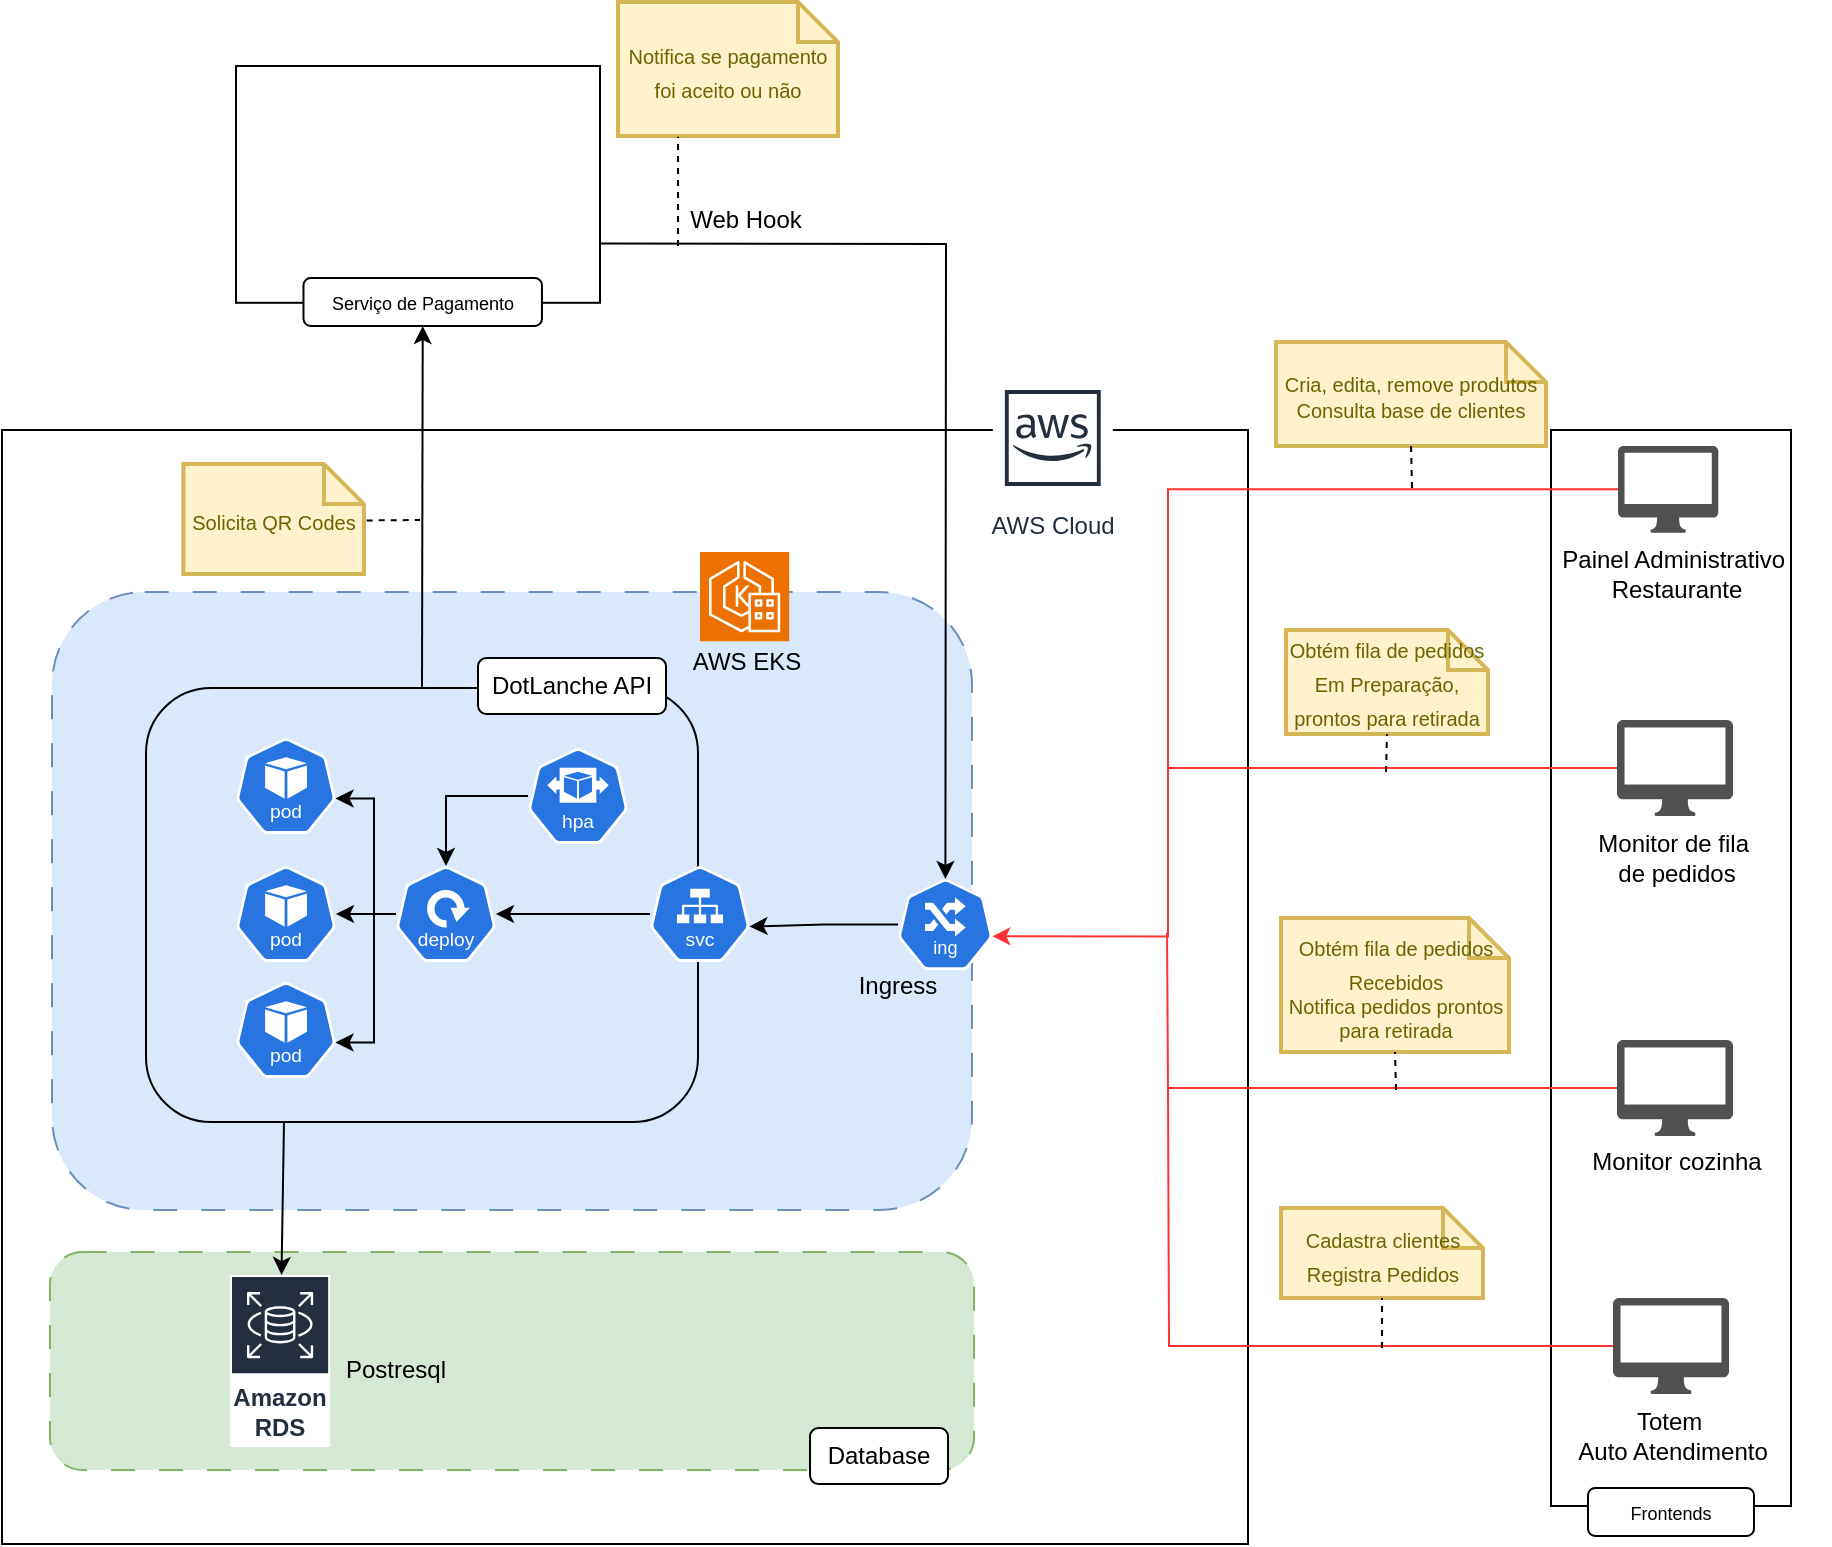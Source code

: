 <mxfile version="24.1.0" type="device">
  <diagram name="Página-1" id="f12rQNrZHXaHb9h9VWni">
    <mxGraphModel dx="1909" dy="1196" grid="0" gridSize="10" guides="1" tooltips="1" connect="1" arrows="1" fold="1" page="0" pageScale="1" pageWidth="827" pageHeight="1169" math="0" shadow="0">
      <root>
        <mxCell id="0" />
        <mxCell id="1" parent="0" />
        <mxCell id="J0Wj8NQT0n7v49P-LDNW-27" value="" style="rounded=0;whiteSpace=wrap;html=1;fillColor=none;" vertex="1" parent="1">
          <mxGeometry x="-353" y="-164" width="623" height="557" as="geometry" />
        </mxCell>
        <mxCell id="J0Wj8NQT0n7v49P-LDNW-114" value="" style="rounded=1;whiteSpace=wrap;html=1;dashed=1;dashPattern=12 12;fillColor=#d5e8d4;strokeColor=#82b366;" vertex="1" parent="1">
          <mxGeometry x="-329" y="247" width="462" height="109" as="geometry" />
        </mxCell>
        <mxCell id="J0Wj8NQT0n7v49P-LDNW-100" value="" style="rounded=0;whiteSpace=wrap;html=1;" vertex="1" parent="1">
          <mxGeometry x="421.5" y="-164" width="120" height="538" as="geometry" />
        </mxCell>
        <mxCell id="J0Wj8NQT0n7v49P-LDNW-2" value="" style="rounded=1;whiteSpace=wrap;html=1;dashed=1;dashPattern=12 12;fillColor=#dae8fc;strokeColor=#6c8ebf;" vertex="1" parent="1">
          <mxGeometry x="-328" y="-83" width="460" height="309" as="geometry" />
        </mxCell>
        <mxCell id="J0Wj8NQT0n7v49P-LDNW-15" value="" style="rounded=1;whiteSpace=wrap;html=1;fillColor=none;movable=1;resizable=1;rotatable=1;deletable=1;editable=1;locked=0;connectable=1;" vertex="1" parent="1">
          <mxGeometry x="-281" y="-35" width="276" height="217" as="geometry" />
        </mxCell>
        <mxCell id="J0Wj8NQT0n7v49P-LDNW-85" style="edgeStyle=orthogonalEdgeStyle;rounded=0;orthogonalLoop=1;jettySize=auto;html=1;" edge="1" parent="1" source="J0Wj8NQT0n7v49P-LDNW-9" target="J0Wj8NQT0n7v49P-LDNW-13">
          <mxGeometry relative="1" as="geometry" />
        </mxCell>
        <mxCell id="J0Wj8NQT0n7v49P-LDNW-9" value="" style="aspect=fixed;sketch=0;html=1;dashed=0;whitespace=wrap;fillColor=#2875E2;strokeColor=#ffffff;points=[[0.005,0.63,0],[0.1,0.2,0],[0.9,0.2,0],[0.5,0,0],[0.995,0.63,0],[0.72,0.99,0],[0.5,1,0],[0.28,0.99,0]];shape=mxgraph.kubernetes.icon2;kubernetesLabel=1;prIcon=deploy" vertex="1" parent="1">
          <mxGeometry x="-156" y="54" width="50" height="48" as="geometry" />
        </mxCell>
        <mxCell id="J0Wj8NQT0n7v49P-LDNW-10" value="" style="aspect=fixed;sketch=0;html=1;dashed=0;whitespace=wrap;fillColor=#2875E2;strokeColor=#ffffff;points=[[0.005,0.63,0],[0.1,0.2,0],[0.9,0.2,0],[0.5,0,0],[0.995,0.63,0],[0.72,0.99,0],[0.5,1,0],[0.28,0.99,0]];shape=mxgraph.kubernetes.icon2;kubernetesLabel=1;prIcon=pod" vertex="1" parent="1">
          <mxGeometry x="-236" y="-10" width="50" height="48" as="geometry" />
        </mxCell>
        <mxCell id="J0Wj8NQT0n7v49P-LDNW-91" style="edgeStyle=orthogonalEdgeStyle;rounded=0;orthogonalLoop=1;jettySize=auto;html=1;" edge="1" parent="1" source="J0Wj8NQT0n7v49P-LDNW-11" target="J0Wj8NQT0n7v49P-LDNW-9">
          <mxGeometry relative="1" as="geometry" />
        </mxCell>
        <mxCell id="J0Wj8NQT0n7v49P-LDNW-11" value="" style="aspect=fixed;sketch=0;html=1;dashed=0;whitespace=wrap;fillColor=#2875E2;strokeColor=#ffffff;points=[[0.005,0.63,0],[0.1,0.2,0],[0.9,0.2,0],[0.5,0,0],[0.995,0.63,0],[0.72,0.99,0],[0.5,1,0],[0.28,0.99,0]];shape=mxgraph.kubernetes.icon2;kubernetesLabel=1;prIcon=hpa" vertex="1" parent="1">
          <mxGeometry x="-90" y="-5" width="50" height="48" as="geometry" />
        </mxCell>
        <mxCell id="J0Wj8NQT0n7v49P-LDNW-13" value="" style="aspect=fixed;sketch=0;html=1;dashed=0;whitespace=wrap;fillColor=#2875E2;strokeColor=#ffffff;points=[[0.005,0.63,0],[0.1,0.2,0],[0.9,0.2,0],[0.5,0,0],[0.995,0.63,0],[0.72,0.99,0],[0.5,1,0],[0.28,0.99,0]];shape=mxgraph.kubernetes.icon2;kubernetesLabel=1;prIcon=pod" vertex="1" parent="1">
          <mxGeometry x="-236" y="54" width="50" height="48" as="geometry" />
        </mxCell>
        <mxCell id="J0Wj8NQT0n7v49P-LDNW-14" value="" style="aspect=fixed;sketch=0;html=1;dashed=0;whitespace=wrap;fillColor=#2875E2;strokeColor=#ffffff;points=[[0.005,0.63,0],[0.1,0.2,0],[0.9,0.2,0],[0.5,0,0],[0.995,0.63,0],[0.72,0.99,0],[0.5,1,0],[0.28,0.99,0]];shape=mxgraph.kubernetes.icon2;kubernetesLabel=1;prIcon=pod" vertex="1" parent="1">
          <mxGeometry x="-236" y="112" width="50" height="48" as="geometry" />
        </mxCell>
        <mxCell id="J0Wj8NQT0n7v49P-LDNW-5" value="" style="group" vertex="1" connectable="0" parent="1">
          <mxGeometry x="-4.003" y="-114" width="45.245" height="61.688" as="geometry" />
        </mxCell>
        <mxCell id="J0Wj8NQT0n7v49P-LDNW-1" value="" style="sketch=0;points=[[0,0,0],[0.25,0,0],[0.5,0,0],[0.75,0,0],[1,0,0],[0,1,0],[0.25,1,0],[0.5,1,0],[0.75,1,0],[1,1,0],[0,0.25,0],[0,0.5,0],[0,0.75,0],[1,0.25,0],[1,0.5,0],[1,0.75,0]];outlineConnect=0;fontColor=#232F3E;fillColor=#ED7100;strokeColor=#ffffff;dashed=0;verticalLabelPosition=bottom;verticalAlign=top;align=center;html=1;fontSize=12;fontStyle=0;aspect=fixed;shape=mxgraph.aws4.resourceIcon;resIcon=mxgraph.aws4.eks_anywhere;" vertex="1" parent="J0Wj8NQT0n7v49P-LDNW-5">
          <mxGeometry y="11" width="44.61" height="44.61" as="geometry" />
        </mxCell>
        <mxCell id="J0Wj8NQT0n7v49P-LDNW-3" value="AWS EKS" style="text;html=1;align=center;verticalAlign=middle;resizable=0;points=[];autosize=1;strokeColor=none;fillColor=none;" vertex="1" parent="J0Wj8NQT0n7v49P-LDNW-5">
          <mxGeometry x="-13.38" y="52.698" width="72" height="26" as="geometry" />
        </mxCell>
        <mxCell id="J0Wj8NQT0n7v49P-LDNW-17" value="DotLanche API" style="rounded=1;whiteSpace=wrap;html=1;" vertex="1" parent="1">
          <mxGeometry x="-115" y="-50" width="94" height="28" as="geometry" />
        </mxCell>
        <mxCell id="J0Wj8NQT0n7v49P-LDNW-90" style="edgeStyle=orthogonalEdgeStyle;rounded=0;orthogonalLoop=1;jettySize=auto;html=1;" edge="1" parent="1" source="J0Wj8NQT0n7v49P-LDNW-12" target="J0Wj8NQT0n7v49P-LDNW-9">
          <mxGeometry relative="1" as="geometry" />
        </mxCell>
        <mxCell id="J0Wj8NQT0n7v49P-LDNW-12" value="" style="aspect=fixed;sketch=0;html=1;dashed=0;whitespace=wrap;fillColor=#2875E2;strokeColor=#ffffff;points=[[0.005,0.63,0],[0.1,0.2,0],[0.9,0.2,0],[0.5,0,0],[0.995,0.63,0],[0.72,0.99,0],[0.5,1,0],[0.28,0.99,0]];shape=mxgraph.kubernetes.icon2;kubernetesLabel=1;prIcon=svc" vertex="1" parent="1">
          <mxGeometry x="-29" y="54" width="50" height="48" as="geometry" />
        </mxCell>
        <mxCell id="J0Wj8NQT0n7v49P-LDNW-32" value="" style="endArrow=classic;html=1;rounded=0;exitX=0.25;exitY=1;exitDx=0;exitDy=0;" edge="1" parent="1" source="J0Wj8NQT0n7v49P-LDNW-15" target="J0Wj8NQT0n7v49P-LDNW-31">
          <mxGeometry width="50" height="50" relative="1" as="geometry">
            <mxPoint x="179" y="217" as="sourcePoint" />
            <mxPoint x="229" y="167" as="targetPoint" />
          </mxGeometry>
        </mxCell>
        <mxCell id="J0Wj8NQT0n7v49P-LDNW-28" value="AWS Cloud" style="sketch=0;outlineConnect=0;fontColor=#232F3E;gradientColor=none;strokeColor=#232F3E;fillColor=#ffffff;dashed=0;verticalLabelPosition=bottom;verticalAlign=top;align=center;html=1;fontSize=12;fontStyle=0;aspect=fixed;shape=mxgraph.aws4.resourceIcon;resIcon=mxgraph.aws4.aws_cloud;" vertex="1" parent="1">
          <mxGeometry x="142.4" y="-190" width="60" height="60" as="geometry" />
        </mxCell>
        <mxCell id="J0Wj8NQT0n7v49P-LDNW-31" value="&lt;font style=&quot;font-size: 12px;&quot;&gt;Amazon RDS&lt;/font&gt;" style="sketch=0;outlineConnect=0;fontColor=#232F3E;gradientColor=none;strokeColor=#ffffff;fillColor=#232F3E;dashed=0;verticalLabelPosition=middle;verticalAlign=bottom;align=center;html=1;whiteSpace=wrap;fontSize=10;fontStyle=1;spacing=3;shape=mxgraph.aws4.productIcon;prIcon=mxgraph.aws4.rds;" vertex="1" parent="1">
          <mxGeometry x="-239" y="258.5" width="50.08" height="86" as="geometry" />
        </mxCell>
        <mxCell id="J0Wj8NQT0n7v49P-LDNW-42" value="" style="aspect=fixed;sketch=0;html=1;dashed=0;whitespace=wrap;fillColor=#2875E2;strokeColor=#ffffff;points=[[0.005,0.63,0],[0.1,0.2,0],[0.9,0.2,0],[0.5,0,0],[0.995,0.63,0],[0.72,0.99,0],[0.5,1,0],[0.28,0.99,0]];shape=mxgraph.kubernetes.icon2;kubernetesLabel=1;prIcon=ing" vertex="1" parent="1">
          <mxGeometry x="95" y="60.5" width="47.4" height="45.5" as="geometry" />
        </mxCell>
        <mxCell id="J0Wj8NQT0n7v49P-LDNW-44" value="Ingress" style="text;html=1;align=center;verticalAlign=middle;whiteSpace=wrap;rounded=0;" vertex="1" parent="1">
          <mxGeometry x="65" y="98.5" width="60" height="30" as="geometry" />
        </mxCell>
        <mxCell id="J0Wj8NQT0n7v49P-LDNW-45" style="edgeStyle=orthogonalEdgeStyle;rounded=0;orthogonalLoop=1;jettySize=auto;html=1;entryX=0.995;entryY=0.63;entryDx=0;entryDy=0;entryPerimeter=0;" edge="1" parent="1" source="J0Wj8NQT0n7v49P-LDNW-42" target="J0Wj8NQT0n7v49P-LDNW-12">
          <mxGeometry relative="1" as="geometry" />
        </mxCell>
        <mxCell id="J0Wj8NQT0n7v49P-LDNW-55" value="" style="endArrow=classic;html=1;rounded=0;exitX=0.5;exitY=0;exitDx=0;exitDy=0;entryX=0.5;entryY=1;entryDx=0;entryDy=0;" edge="1" parent="1" source="J0Wj8NQT0n7v49P-LDNW-15" target="J0Wj8NQT0n7v49P-LDNW-37">
          <mxGeometry width="50" height="50" relative="1" as="geometry">
            <mxPoint x="-203" y="14" as="sourcePoint" />
            <mxPoint x="-153" y="-36" as="targetPoint" />
          </mxGeometry>
        </mxCell>
        <mxCell id="J0Wj8NQT0n7v49P-LDNW-56" value="Web Hook" style="text;html=1;align=center;verticalAlign=middle;whiteSpace=wrap;rounded=0;" vertex="1" parent="1">
          <mxGeometry x="-11.38" y="-284" width="60" height="30" as="geometry" />
        </mxCell>
        <mxCell id="J0Wj8NQT0n7v49P-LDNW-59" value="&lt;font style=&quot;font-size: 10px;&quot;&gt;Notifica se pagamento foi aceito ou não&lt;/font&gt;" style="shape=note;strokeWidth=2;fontSize=14;size=20;whiteSpace=wrap;html=1;fillColor=#fff2cc;strokeColor=#d6b656;fontColor=#666600;" vertex="1" parent="1">
          <mxGeometry x="-45" y="-378" width="110" height="67" as="geometry" />
        </mxCell>
        <mxCell id="J0Wj8NQT0n7v49P-LDNW-61" value="&lt;font style=&quot;font-size: 10px;&quot;&gt;Solicita QR Codes&lt;/font&gt;" style="shape=note;strokeWidth=2;fontSize=14;size=20;whiteSpace=wrap;html=1;fillColor=#fff2cc;strokeColor=#d6b656;fontColor=#666600;" vertex="1" parent="1">
          <mxGeometry x="-262.3" y="-147" width="90.3" height="55" as="geometry" />
        </mxCell>
        <mxCell id="J0Wj8NQT0n7v49P-LDNW-63" value="" style="endArrow=none;dashed=1;html=1;rounded=0;exitX=1.015;exitY=0.513;exitDx=0;exitDy=0;exitPerimeter=0;" edge="1" parent="1" source="J0Wj8NQT0n7v49P-LDNW-61">
          <mxGeometry width="50" height="50" relative="1" as="geometry">
            <mxPoint x="-196" y="-121" as="sourcePoint" />
            <mxPoint x="-144" y="-119" as="targetPoint" />
          </mxGeometry>
        </mxCell>
        <mxCell id="J0Wj8NQT0n7v49P-LDNW-64" value="" style="endArrow=none;dashed=1;html=1;rounded=0;entryX=0.273;entryY=1.006;entryDx=0;entryDy=0;entryPerimeter=0;" edge="1" parent="1" target="J0Wj8NQT0n7v49P-LDNW-59">
          <mxGeometry width="50" height="50" relative="1" as="geometry">
            <mxPoint x="-15" y="-256" as="sourcePoint" />
            <mxPoint x="-146" y="-279" as="targetPoint" />
          </mxGeometry>
        </mxCell>
        <mxCell id="J0Wj8NQT0n7v49P-LDNW-65" value="&lt;font style=&quot;font-size: 10px;&quot;&gt;Cadastra clientes&lt;br&gt;Registra Pedidos&lt;/font&gt;" style="shape=note;strokeWidth=2;fontSize=14;size=20;whiteSpace=wrap;html=1;fillColor=#fff2cc;strokeColor=#d6b656;fontColor=#666600;" vertex="1" parent="1">
          <mxGeometry x="286.5" y="225" width="101" height="45" as="geometry" />
        </mxCell>
        <mxCell id="J0Wj8NQT0n7v49P-LDNW-70" value="" style="group" vertex="1" connectable="0" parent="1">
          <mxGeometry x="406" y="-12" width="155" height="82" as="geometry" />
        </mxCell>
        <mxCell id="J0Wj8NQT0n7v49P-LDNW-104" style="edgeStyle=orthogonalEdgeStyle;rounded=0;orthogonalLoop=1;jettySize=auto;html=1;endArrow=none;endFill=0;strokeColor=#FF3333;" edge="1" parent="J0Wj8NQT0n7v49P-LDNW-70" source="J0Wj8NQT0n7v49P-LDNW-68">
          <mxGeometry relative="1" as="geometry">
            <mxPoint x="-175.609" y="17.0" as="targetPoint" />
          </mxGeometry>
        </mxCell>
        <mxCell id="J0Wj8NQT0n7v49P-LDNW-68" value="" style="sketch=0;pointerEvents=1;shadow=0;dashed=0;html=1;strokeColor=none;fillColor=#505050;labelPosition=center;verticalLabelPosition=bottom;verticalAlign=top;outlineConnect=0;align=center;shape=mxgraph.office.devices.mac_client;" vertex="1" parent="J0Wj8NQT0n7v49P-LDNW-70">
          <mxGeometry x="48.5" y="-7" width="58" height="48" as="geometry" />
        </mxCell>
        <mxCell id="J0Wj8NQT0n7v49P-LDNW-69" value="Monitor de fila&amp;nbsp;&lt;div&gt;de pedidos&lt;/div&gt;" style="text;html=1;align=center;verticalAlign=middle;resizable=0;points=[];autosize=1;strokeColor=none;fillColor=none;" vertex="1" parent="J0Wj8NQT0n7v49P-LDNW-70">
          <mxGeometry x="29" y="41" width="97" height="41" as="geometry" />
        </mxCell>
        <mxCell id="J0Wj8NQT0n7v49P-LDNW-74" value="&lt;span style=&quot;font-size: 10px;&quot;&gt;Obtém fila de pedidos&lt;br&gt;Em Preparação, prontos para retirada&lt;/span&gt;" style="shape=note;strokeWidth=2;fontSize=14;size=20;whiteSpace=wrap;html=1;fillColor=#fff2cc;strokeColor=#d6b656;fontColor=#666600;" vertex="1" parent="1">
          <mxGeometry x="289" y="-64" width="101" height="52" as="geometry" />
        </mxCell>
        <mxCell id="J0Wj8NQT0n7v49P-LDNW-79" value="" style="group" vertex="1" connectable="0" parent="1">
          <mxGeometry x="406" y="141" width="155" height="74" as="geometry" />
        </mxCell>
        <mxCell id="J0Wj8NQT0n7v49P-LDNW-105" style="edgeStyle=orthogonalEdgeStyle;rounded=0;orthogonalLoop=1;jettySize=auto;html=1;endArrow=none;endFill=0;strokeColor=#FF3333;" edge="1" parent="J0Wj8NQT0n7v49P-LDNW-79" source="J0Wj8NQT0n7v49P-LDNW-80">
          <mxGeometry relative="1" as="geometry">
            <mxPoint x="-176.478" y="-53.652" as="targetPoint" />
          </mxGeometry>
        </mxCell>
        <mxCell id="J0Wj8NQT0n7v49P-LDNW-80" value="" style="sketch=0;pointerEvents=1;shadow=0;dashed=0;html=1;strokeColor=none;fillColor=#505050;labelPosition=center;verticalLabelPosition=bottom;verticalAlign=top;outlineConnect=0;align=center;shape=mxgraph.office.devices.mac_client;" vertex="1" parent="J0Wj8NQT0n7v49P-LDNW-79">
          <mxGeometry x="48.5" width="58" height="48" as="geometry" />
        </mxCell>
        <mxCell id="J0Wj8NQT0n7v49P-LDNW-81" value="Monitor cozinha" style="text;html=1;align=center;verticalAlign=middle;resizable=0;points=[];autosize=1;strokeColor=none;fillColor=none;" vertex="1" parent="J0Wj8NQT0n7v49P-LDNW-79">
          <mxGeometry x="26" y="48" width="103" height="26" as="geometry" />
        </mxCell>
        <mxCell id="J0Wj8NQT0n7v49P-LDNW-83" value="&lt;font style=&quot;font-size: 10px;&quot;&gt;Obtém fila de pedidos Recebidos&lt;/font&gt;&lt;div style=&quot;font-size: 10px;&quot;&gt;&lt;font style=&quot;font-size: 10px;&quot;&gt;Notifica pedidos prontos para retirada&lt;/font&gt;&lt;/div&gt;" style="shape=note;strokeWidth=2;fontSize=14;size=20;whiteSpace=wrap;html=1;fillColor=#fff2cc;strokeColor=#d6b656;fontColor=#666600;" vertex="1" parent="1">
          <mxGeometry x="286.5" y="80" width="114" height="67" as="geometry" />
        </mxCell>
        <mxCell id="J0Wj8NQT0n7v49P-LDNW-87" style="edgeStyle=orthogonalEdgeStyle;rounded=0;orthogonalLoop=1;jettySize=auto;html=1;entryX=0.995;entryY=0.63;entryDx=0;entryDy=0;entryPerimeter=0;" edge="1" parent="1" source="J0Wj8NQT0n7v49P-LDNW-9" target="J0Wj8NQT0n7v49P-LDNW-10">
          <mxGeometry relative="1" as="geometry">
            <Array as="points">
              <mxPoint x="-167" y="78" />
              <mxPoint x="-167" y="20" />
            </Array>
          </mxGeometry>
        </mxCell>
        <mxCell id="J0Wj8NQT0n7v49P-LDNW-88" style="edgeStyle=orthogonalEdgeStyle;rounded=0;orthogonalLoop=1;jettySize=auto;html=1;entryX=0.995;entryY=0.63;entryDx=0;entryDy=0;entryPerimeter=0;" edge="1" parent="1" source="J0Wj8NQT0n7v49P-LDNW-9" target="J0Wj8NQT0n7v49P-LDNW-14">
          <mxGeometry relative="1" as="geometry">
            <Array as="points">
              <mxPoint x="-167" y="78" />
              <mxPoint x="-167" y="142" />
            </Array>
          </mxGeometry>
        </mxCell>
        <mxCell id="J0Wj8NQT0n7v49P-LDNW-93" value="" style="group" vertex="1" connectable="0" parent="1">
          <mxGeometry x="408" y="-156" width="153" height="74" as="geometry" />
        </mxCell>
        <mxCell id="J0Wj8NQT0n7v49P-LDNW-94" value="" style="sketch=0;pointerEvents=1;shadow=0;dashed=0;html=1;strokeColor=none;fillColor=#505050;labelPosition=center;verticalLabelPosition=bottom;verticalAlign=top;outlineConnect=0;align=center;shape=mxgraph.office.devices.mac_client;" vertex="1" parent="J0Wj8NQT0n7v49P-LDNW-93">
          <mxGeometry x="47.004" width="50.136" height="43.317" as="geometry" />
        </mxCell>
        <mxCell id="J0Wj8NQT0n7v49P-LDNW-95" value="Painel Administrativo&amp;nbsp;&lt;div&gt;Restaurante&lt;/div&gt;" style="text;html=1;align=center;verticalAlign=middle;resizable=0;points=[];autosize=1;strokeColor=none;fillColor=none;" vertex="1" parent="J0Wj8NQT0n7v49P-LDNW-93">
          <mxGeometry x="9.508" y="43.317" width="133" height="41" as="geometry" />
        </mxCell>
        <mxCell id="J0Wj8NQT0n7v49P-LDNW-97" value="&lt;font style=&quot;font-size: 10px;&quot;&gt;Cria, edita, remove produtos&lt;/font&gt;&lt;div style=&quot;font-size: 10px;&quot;&gt;&lt;font style=&quot;font-size: 10px;&quot;&gt;Consulta base de clientes&lt;/font&gt;&lt;/div&gt;" style="shape=note;strokeWidth=2;fontSize=14;size=20;whiteSpace=wrap;html=1;fillColor=#fff2cc;strokeColor=#d6b656;fontColor=#666600;" vertex="1" parent="1">
          <mxGeometry x="284" y="-208" width="135" height="52" as="geometry" />
        </mxCell>
        <mxCell id="J0Wj8NQT0n7v49P-LDNW-99" value="" style="group" vertex="1" connectable="0" parent="1">
          <mxGeometry x="425" y="270" width="113" height="89" as="geometry" />
        </mxCell>
        <mxCell id="J0Wj8NQT0n7v49P-LDNW-106" style="edgeStyle=orthogonalEdgeStyle;rounded=0;orthogonalLoop=1;jettySize=auto;html=1;endArrow=none;endFill=0;strokeColor=#FF3333;" edge="1" parent="J0Wj8NQT0n7v49P-LDNW-99" source="J0Wj8NQT0n7v49P-LDNW-46">
          <mxGeometry relative="1" as="geometry">
            <mxPoint x="-195" y="-105" as="targetPoint" />
          </mxGeometry>
        </mxCell>
        <mxCell id="J0Wj8NQT0n7v49P-LDNW-46" value="" style="sketch=0;pointerEvents=1;shadow=0;dashed=0;html=1;strokeColor=none;fillColor=#505050;labelPosition=center;verticalLabelPosition=bottom;verticalAlign=top;outlineConnect=0;align=center;shape=mxgraph.office.devices.mac_client;" vertex="1" parent="J0Wj8NQT0n7v49P-LDNW-99">
          <mxGeometry x="27.5" width="58" height="48" as="geometry" />
        </mxCell>
        <mxCell id="J0Wj8NQT0n7v49P-LDNW-49" value="Totem&amp;nbsp;&lt;div&gt;Auto Atendimento&lt;/div&gt;" style="text;html=1;align=center;verticalAlign=middle;resizable=0;points=[];autosize=1;strokeColor=none;fillColor=none;" vertex="1" parent="J0Wj8NQT0n7v49P-LDNW-99">
          <mxGeometry y="48" width="113" height="41" as="geometry" />
        </mxCell>
        <mxCell id="J0Wj8NQT0n7v49P-LDNW-101" style="edgeStyle=orthogonalEdgeStyle;rounded=0;orthogonalLoop=1;jettySize=auto;html=1;entryX=0.995;entryY=0.63;entryDx=0;entryDy=0;entryPerimeter=0;strokeColor=#FF3333;" edge="1" parent="1" source="J0Wj8NQT0n7v49P-LDNW-94" target="J0Wj8NQT0n7v49P-LDNW-42">
          <mxGeometry relative="1" as="geometry">
            <Array as="points">
              <mxPoint x="230" y="-134" />
              <mxPoint x="230" y="89" />
            </Array>
          </mxGeometry>
        </mxCell>
        <mxCell id="J0Wj8NQT0n7v49P-LDNW-107" value="" style="endArrow=none;dashed=1;html=1;rounded=0;entryX=0.5;entryY=1;entryDx=0;entryDy=0;entryPerimeter=0;" edge="1" parent="1" target="J0Wj8NQT0n7v49P-LDNW-97">
          <mxGeometry width="50" height="50" relative="1" as="geometry">
            <mxPoint x="352" y="-135" as="sourcePoint" />
            <mxPoint x="277" y="-25" as="targetPoint" />
          </mxGeometry>
        </mxCell>
        <mxCell id="J0Wj8NQT0n7v49P-LDNW-108" value="" style="endArrow=none;dashed=1;html=1;rounded=0;entryX=0.5;entryY=1;entryDx=0;entryDy=0;entryPerimeter=0;" edge="1" parent="1" target="J0Wj8NQT0n7v49P-LDNW-74">
          <mxGeometry width="50" height="50" relative="1" as="geometry">
            <mxPoint x="339" y="7" as="sourcePoint" />
            <mxPoint x="277" y="-25" as="targetPoint" />
          </mxGeometry>
        </mxCell>
        <mxCell id="J0Wj8NQT0n7v49P-LDNW-109" value="" style="endArrow=none;dashed=1;html=1;rounded=0;entryX=0.5;entryY=1;entryDx=0;entryDy=0;entryPerimeter=0;" edge="1" parent="1" target="J0Wj8NQT0n7v49P-LDNW-83">
          <mxGeometry width="50" height="50" relative="1" as="geometry">
            <mxPoint x="344" y="166" as="sourcePoint" />
            <mxPoint x="277" y="-25" as="targetPoint" />
          </mxGeometry>
        </mxCell>
        <mxCell id="J0Wj8NQT0n7v49P-LDNW-110" value="" style="endArrow=none;dashed=1;html=1;rounded=0;entryX=0.5;entryY=1;entryDx=0;entryDy=0;entryPerimeter=0;" edge="1" parent="1" target="J0Wj8NQT0n7v49P-LDNW-65">
          <mxGeometry width="50" height="50" relative="1" as="geometry">
            <mxPoint x="337" y="295" as="sourcePoint" />
            <mxPoint x="277" y="189" as="targetPoint" />
          </mxGeometry>
        </mxCell>
        <mxCell id="J0Wj8NQT0n7v49P-LDNW-36" value="" style="rounded=0;whiteSpace=wrap;html=1;" vertex="1" parent="1">
          <mxGeometry x="-236" y="-346" width="182" height="118.393" as="geometry" />
        </mxCell>
        <mxCell id="J0Wj8NQT0n7v49P-LDNW-34" value="" style="shape=image;verticalLabelPosition=bottom;labelBackgroundColor=default;verticalAlign=top;aspect=fixed;imageAspect=0;image=https://www.produzz.com.br/wp-content/uploads/2021/09/mercado-pago-logo.png;" vertex="1" parent="1">
          <mxGeometry x="-206.414" y="-304.214" width="110.098" height="28.716" as="geometry" />
        </mxCell>
        <mxCell id="J0Wj8NQT0n7v49P-LDNW-37" value="&lt;font style=&quot;font-size: 9px;&quot;&gt;Serviço de Pagamento&lt;/font&gt;" style="rounded=1;whiteSpace=wrap;html=1;" vertex="1" parent="1">
          <mxGeometry x="-202.254" y="-239.988" width="119.241" height="23.988" as="geometry" />
        </mxCell>
        <mxCell id="J0Wj8NQT0n7v49P-LDNW-112" value="" style="endArrow=classic;html=1;rounded=0;exitX=1;exitY=0.75;exitDx=0;exitDy=0;entryX=0.5;entryY=0;entryDx=0;entryDy=0;entryPerimeter=0;" edge="1" parent="1" source="J0Wj8NQT0n7v49P-LDNW-36" target="J0Wj8NQT0n7v49P-LDNW-42">
          <mxGeometry width="50" height="50" relative="1" as="geometry">
            <mxPoint x="45" y="-58" as="sourcePoint" />
            <mxPoint x="95" y="-108" as="targetPoint" />
            <Array as="points">
              <mxPoint x="119" y="-257" />
            </Array>
          </mxGeometry>
        </mxCell>
        <mxCell id="J0Wj8NQT0n7v49P-LDNW-113" value="&lt;font style=&quot;font-size: 9px;&quot;&gt;Frontends&lt;/font&gt;" style="rounded=1;whiteSpace=wrap;html=1;" vertex="1" parent="1">
          <mxGeometry x="440" y="365" width="83" height="23.99" as="geometry" />
        </mxCell>
        <mxCell id="J0Wj8NQT0n7v49P-LDNW-115" value="Database" style="rounded=1;whiteSpace=wrap;html=1;" vertex="1" parent="1">
          <mxGeometry x="51" y="335" width="69" height="28" as="geometry" />
        </mxCell>
        <mxCell id="J0Wj8NQT0n7v49P-LDNW-116" value="Postresql" style="text;html=1;align=center;verticalAlign=middle;whiteSpace=wrap;rounded=0;" vertex="1" parent="1">
          <mxGeometry x="-186" y="291" width="60" height="30" as="geometry" />
        </mxCell>
      </root>
    </mxGraphModel>
  </diagram>
</mxfile>
